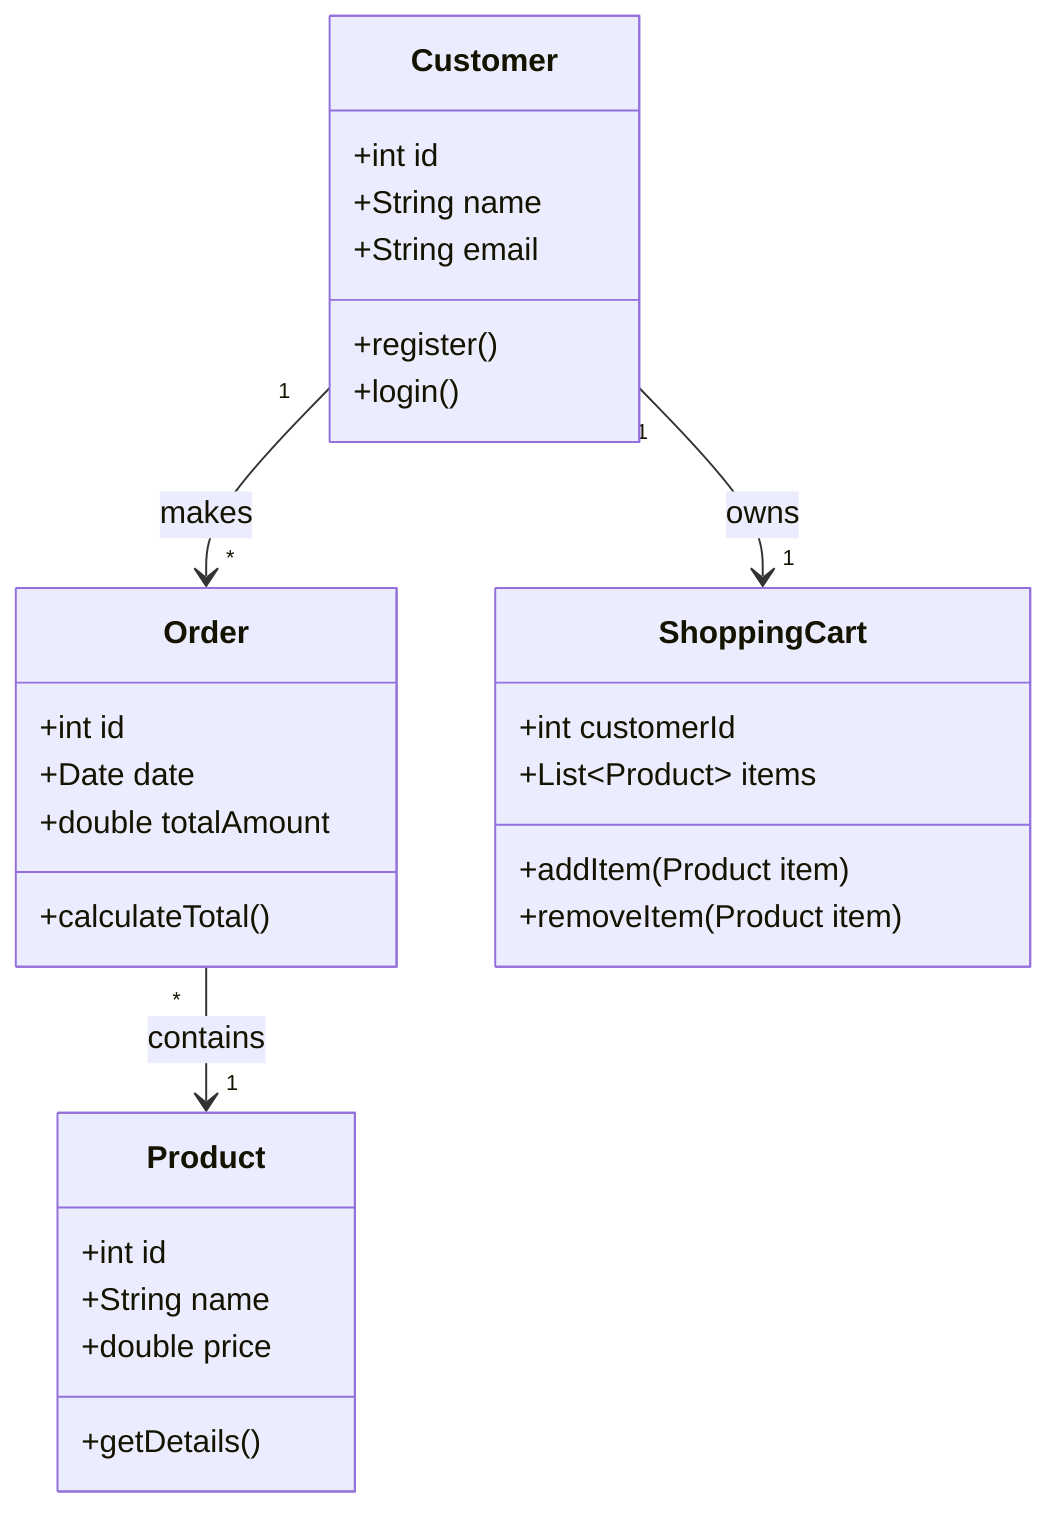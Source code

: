 classDiagram
class Product {
  +int id
  +String name
  +double price
  +getDetails()
}

class Customer {
  +int id
  +String name
  +String email
  +register()
  +login()
}

class Order {
  +int id
  +Date date
  +double totalAmount
  +calculateTotal()
}

class ShoppingCart {
  +int customerId
  +List~Product~ items
  +addItem(Product item)
  +removeItem(Product item)
}

Customer "1" --> "*" Order : makes
Order "*" --> "1" Product : contains
Customer "1" --> "1" ShoppingCart : owns